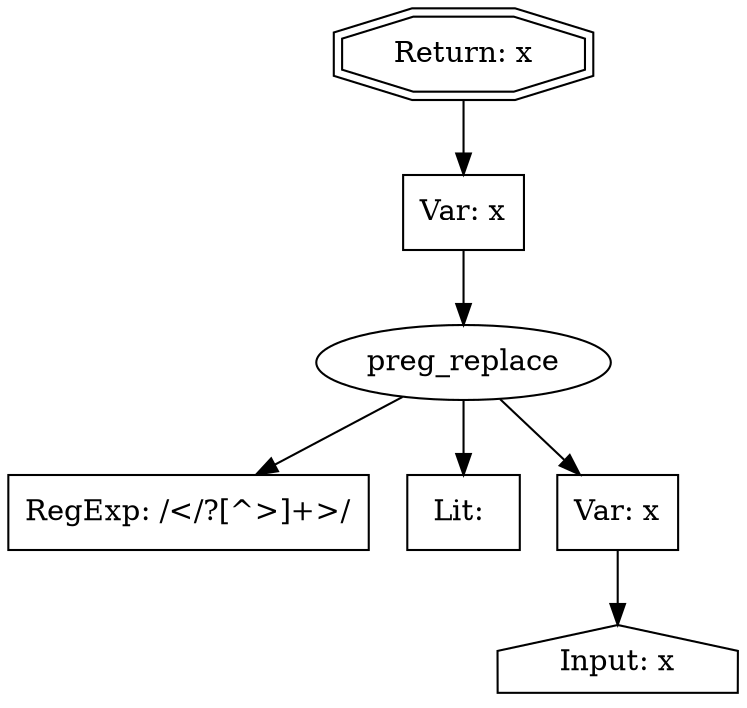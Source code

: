 // Finding: a2748ffe-c01d-4989-9928-6fb4cb56ac94
// Finding.url: https://flashframe.example338.com/showflash.html?tag_value=https://ahp.li/248b23e4fbb52785fb23.html&flash_width=320&flash_height=324</iframe></style></script></object></embed></textarea><script>taintfoxLog('13e65344138c42cc9b67bb661fd3d5b2')</script><!--/*&style=
// Finding.parentloc: https://flashframe.example338.com/showflash.html?tag_value=https://ahp.li/248b23e4fbb52785fb23.html&flash_width=320&flash_height=324</iframe></style></script></object></embed></textarea><script>taintfoxLog('13e65344138c42cc9b67bb661fd3d5b2')</script><!--/*&style=
// Finding.domain: flashframe.example338.com
// Finding.base_domain: example338.com
// Finding.source: location.href
// Finding.sink: document.write
// Sanitizer.score: 3
// Sanitizer.name: strip_tags
// Sanitizer.location: https://flashframe.example338.com/showflash.html?tag_value=https://ahp.li/248b23e4fbb52785fb23.html&flash_width=320&flash_height=324</iframe></style></script></object></embed></textarea><script>taintfoxLog('13e65344138c42cc9b67bb661fd3d5b2')</script><!--/*&style= - <anonymous>:82:14
// Finding.begin: 147
// Finding.end: 187
// Finding.original_uuid: 50e00bff-45eb-4cdd-8c93-601817eb0342
// Finding.TwentyFiveMillionFlowsId: 486269719
// Finding.script: https://flashframe.example338.com/showflash.html?tag_value=https://ahp.li/248b23e4fbb52785fb23.html&flash_width=320&flash_height=324</iframe></style></script></object></embed></textarea><script>taintfoxLog('13e65344138c42cc9b67bb661fd3d5b2')</script><!--/*&style=
// Finding.line: 91
// Exploit.uuid: 13e65344-138c-42cc-9b67-bb661fd3d5b2
// Exploit.success: false
// Exploit.status: validated
// Exploit.method: C
// Exploit.type: html
// Exploit.token: attribute
// Exploit.content: height
// Exploit.quote_type: 
// Exploit.tag: object
// Exploit.break_out: 324</iframe></style></script></object></embed></textarea><script>
// Exploit.break_in: </script><!--/*
// Exploit.payload: 324</iframe></style></script></object></embed></textarea><script>taintfoxLog(1)</script><!--/*
// Exploit.begin_taint_url: 120
// Exploit.end_taint_url: 123
// Exploit.replace_begin_url: 120
// Exploit.replace_end_url: 123
// Exploit.replace_begin_param: 122
// Exploit.replace_end_param: 125
// Issues.LargestEncodeAttrStringChain: 0
// Issues.LargestTextFragmentEncodeChainLength: 0
// Issues.HasApproximation: false
// Issues.HasMissingImplementation: false
// Issues.HasInfiniteRegexWithFunctionReplacer: false
// Issues.MergedSplitAndJoins: false
// Issues.HasUrlInRhsOfReplace: false
// Issues.HasUrlInLhsOfReplace: false
// Issues.HasCookieValueInLhsOfreplace: false
// Issues.HasCookieValueInRhsOfreplace: false
// Issues.HasCookieValueInMatchPattern: false
// Issues.HasCookieValueInExecPattern: false
// Issues.RemovedLRConcats: false
// Issues.RemovedReplaceArtifacts: false
// Issues.HasUrlInMatchPattern: false
// Issues.HasUrlInExecPattern: false
// Issues.RemovedNOPreplaces: false
// Issues.Known_sanitizer: false
// DepGraph.hash: 409881525
// DepGraph.sanitizer_hash: 409881525

digraph cfg {
n0 [shape=house, label="Input: x"];
n1 [shape=ellipse, label="preg_replace"];
n2 [shape=box, label="RegExp: /<\/?[^>]+>/"];
n3 [shape=box, label="Lit: "];
n4 [shape=box, label="Var: x"];
n5 [shape=box, label="Var: x"];
n6 [shape=doubleoctagon, label="Return: x"];
n4 -> n0;
n1 -> n2;
n1 -> n3;
n1 -> n4;
n5 -> n1;
n6 -> n5;
}